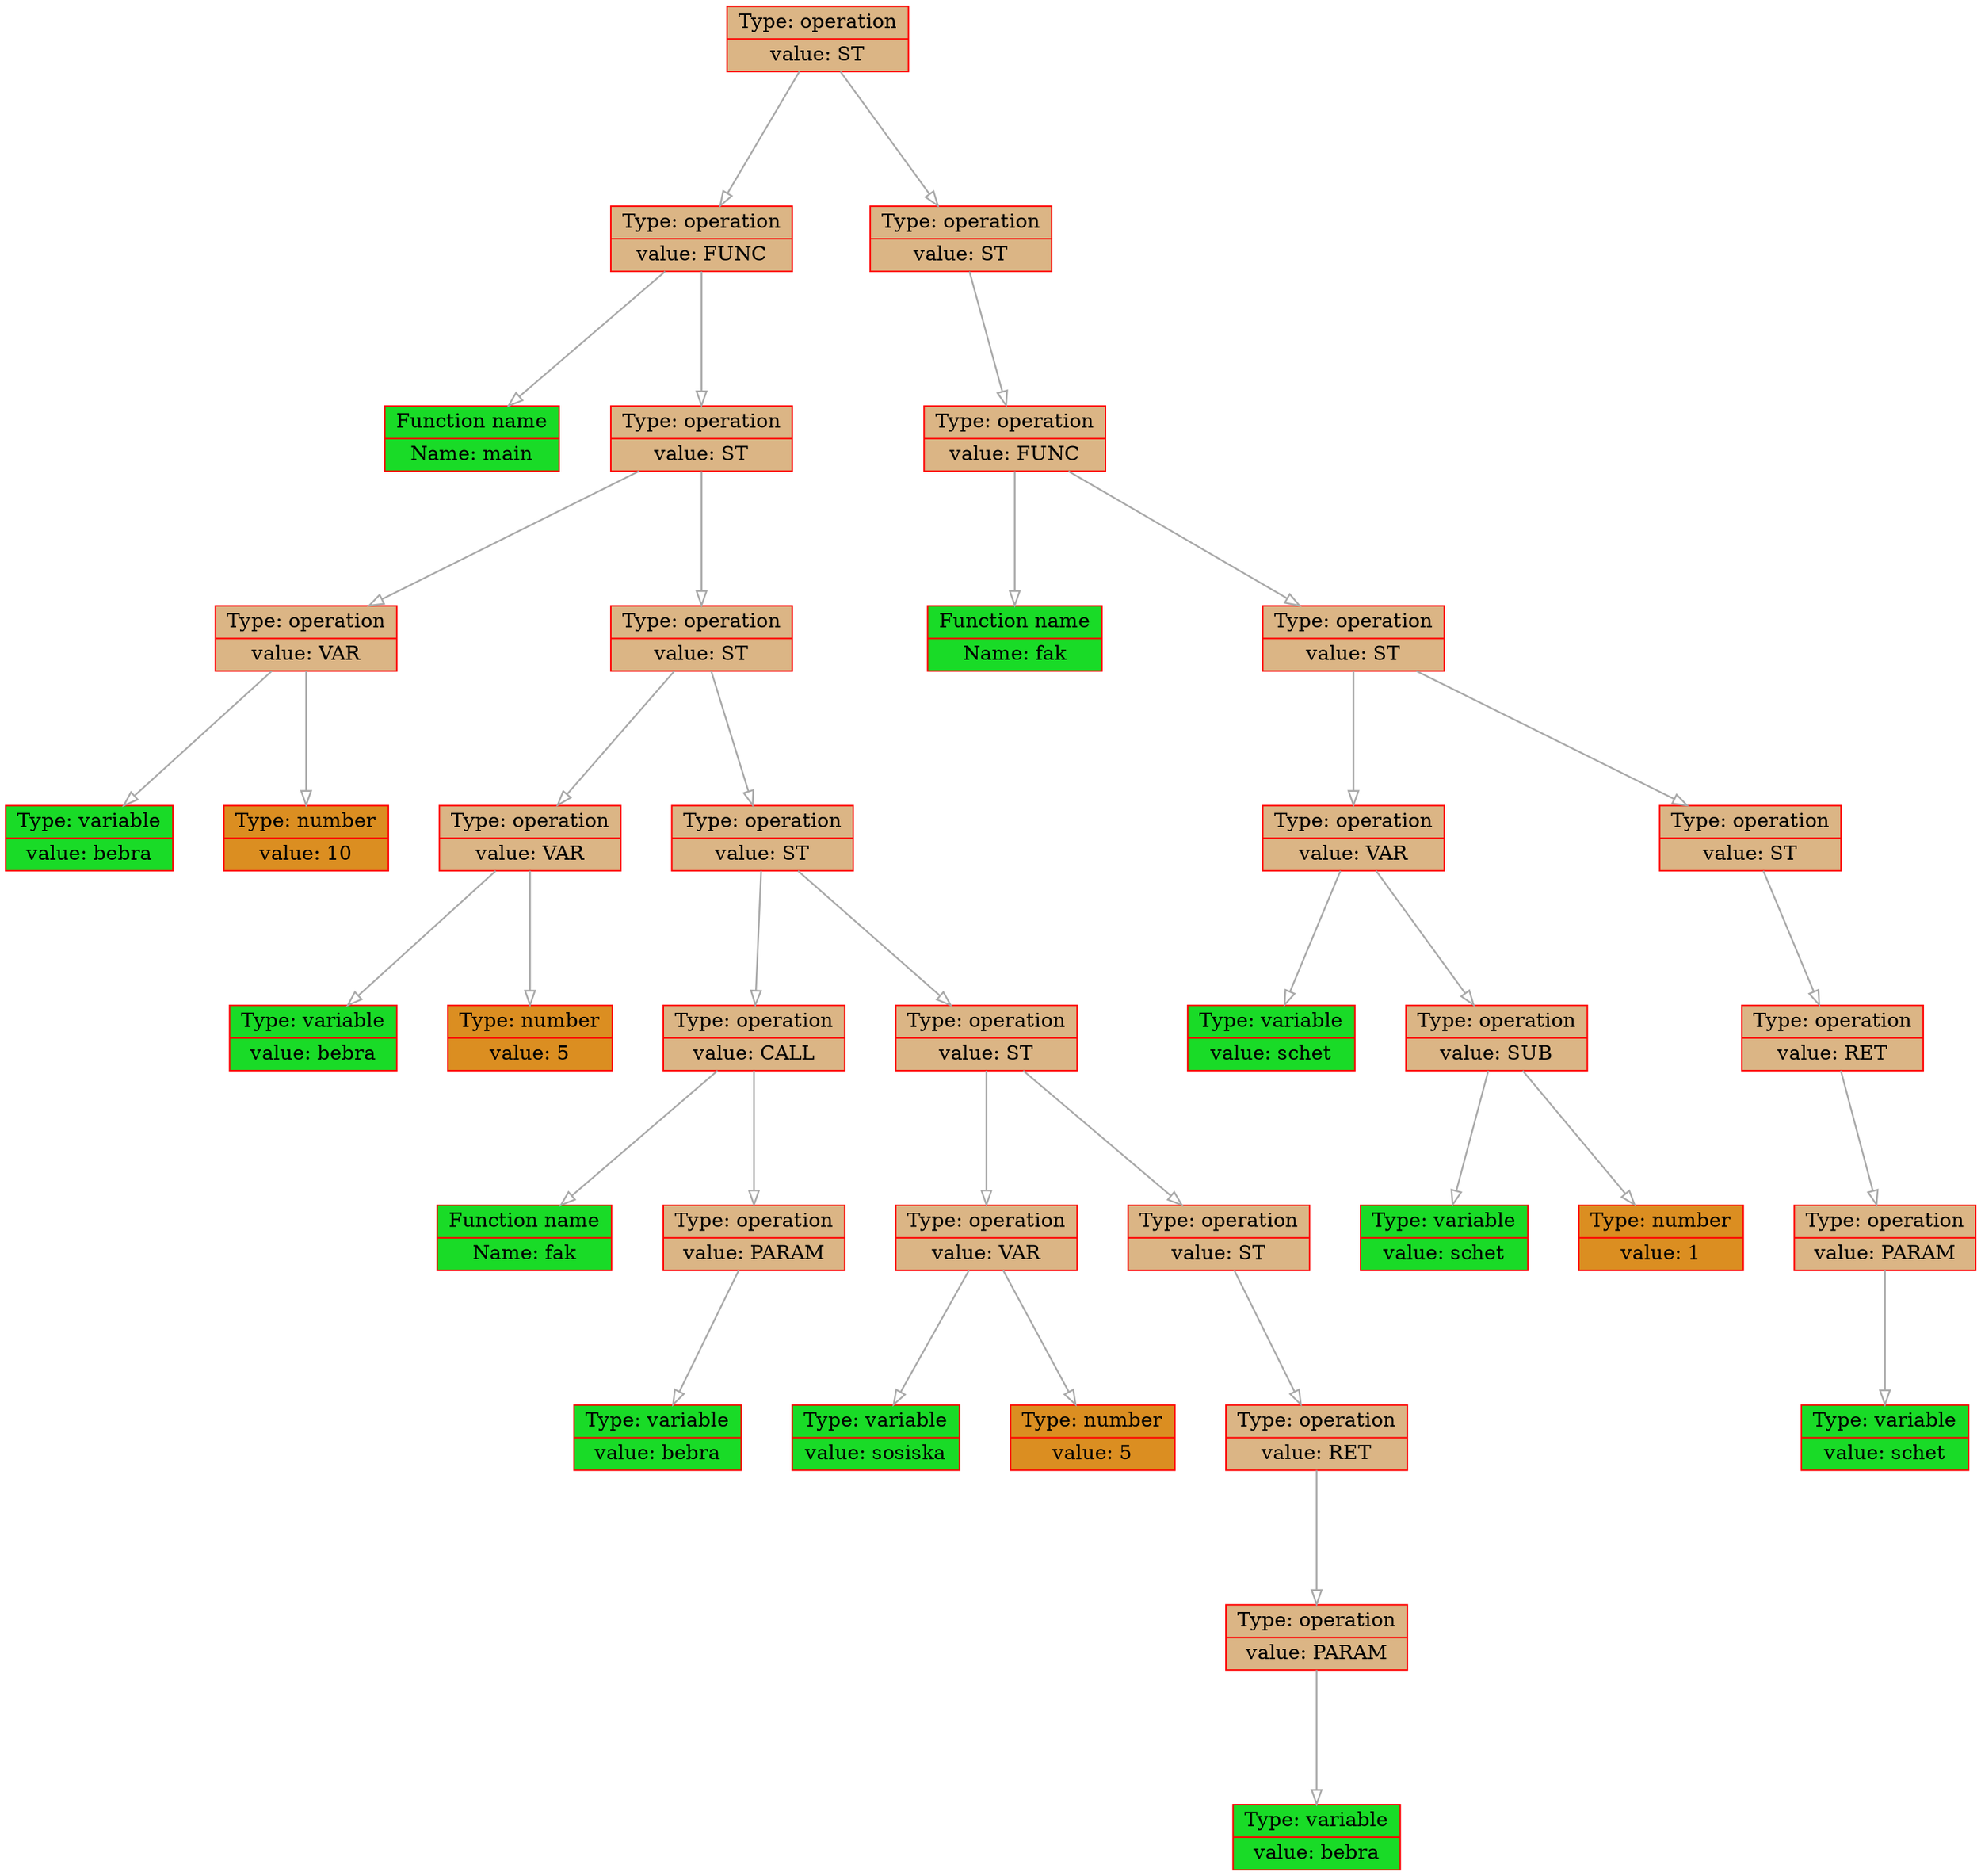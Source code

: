 
    digraph g {
        dpi      = 200;
        fontname = "Comic Sans MS";
        fontsize = 20;
        rankdir   =  TB;
        edge [color = darkgrey, arrowhead = onormal, arrowsize = 1, penwidth = 1.2]
        graph[fillcolor = lightgreen, ranksep = 1.3, nodesep = 0.5,
        style = "rounded, filled",color = green, penwidth = 2]

    Node00000238f2e2b7c0[shape=record, width=0.2, style="filled", color="red", fillcolor="#DBB585",label=" {Type: operation | value: ST}"] 
 
Node00000238f2e2b5c0[shape=record, width=0.2, style="filled", color="red", fillcolor="#DBB585",label=" {Type: operation | value: FUNC}"] 
 
Node00000238f2e21cc0[shape=record, width=0.2, style="filled", color="red", fillcolor="#19DB27",label=" {Function name | Name: main}"] 
 
Node00000238f2e2b5f0[shape=record, width=0.2, style="filled", color="red", fillcolor="#DBB585",label=" {Type: operation | value: ST}"] 
 
Node00000238f2e21d50[shape=record, width=0.2, style="filled", color="red", fillcolor="#DBB585",label=" {Type: operation | value: VAR}"] 
 
Node00000238f2e21cf0[shape=record, width=0.2, style="filled", color="red", fillcolor="#19DB27",label=" {Type: variable | value: bebra}"] 
 
Node00000238f2e21d20[shape=record, width=0.2, style="filled", color="red", fillcolor="#DB8E21",label=" {Type: number | value: 10}"] 
 
Node00000238f2e2b350[shape=record, width=0.2, style="filled", color="red", fillcolor="#DBB585",label=" {Type: operation | value: ST}"] 
 
Node00000238f2d33e70[shape=record, width=0.2, style="filled", color="red", fillcolor="#DBB585",label=" {Type: operation | value: VAR}"] 
 
Node00000238f2e21d80[shape=record, width=0.2, style="filled", color="red", fillcolor="#19DB27",label=" {Type: variable | value: bebra}"] 
 
Node00000238f2e21db0[shape=record, width=0.2, style="filled", color="red", fillcolor="#DB8E21",label=" {Type: number | value: 5}"] 
 
Node00000238f2e2b440[shape=record, width=0.2, style="filled", color="red", fillcolor="#DBB585",label=" {Type: operation | value: ST}"] 
 
Node00000238f2d33f30[shape=record, width=0.2, style="filled", color="red", fillcolor="#DBB585",label=" {Type: operation | value: CALL}"] 
 
Node00000238f2d33ea0[shape=record, width=0.2, style="filled", color="red", fillcolor="#19DB27",label=" {Function name | Name: fak}"] 
 
Node00000238f2d33f00[shape=record, width=0.2, style="filled", color="red", fillcolor="#DBB585",label=" {Type: operation | value: PARAM}"] 
 
Node00000238f2d33ed0[shape=record, width=0.2, style="filled", color="red", fillcolor="#19DB27",label=" {Type: variable | value: bebra}"] 
 
Node00000238f2e2b320[shape=record, width=0.2, style="filled", color="red", fillcolor="#DBB585",label=" {Type: operation | value: ST}"] 
 
Node00000238f2e2b210[shape=record, width=0.2, style="filled", color="red", fillcolor="#DBB585",label=" {Type: operation | value: VAR}"] 
 
Node00000238f2d33f60[shape=record, width=0.2, style="filled", color="red", fillcolor="#19DB27",label=" {Type: variable | value: sosiska}"] 
 
Node00000238f2d33f90[shape=record, width=0.2, style="filled", color="red", fillcolor="#DB8E21",label=" {Type: number | value: 5}"] 
 
Node00000238f2e2b410[shape=record, width=0.2, style="filled", color="red", fillcolor="#DBB585",label=" {Type: operation | value: ST}"] 
 
Node00000238f2e2b4d0[shape=record, width=0.2, style="filled", color="red", fillcolor="#DBB585",label=" {Type: operation | value: RET}"] 
 
Node00000238f2e2b500[shape=record, width=0.2, style="filled", color="red", fillcolor="#DBB585",label=" {Type: operation | value: PARAM}"] 
 
Node00000238f2e2b290[shape=record, width=0.2, style="filled", color="red", fillcolor="#19DB27",label=" {Type: variable | value: bebra}"] 
 
Node00000238f2e2ba00[shape=record, width=0.2, style="filled", color="red", fillcolor="#DBB585",label=" {Type: operation | value: ST}"] 
 
Node00000238f2e2bbb0[shape=record, width=0.2, style="filled", color="red", fillcolor="#DBB585",label=" {Type: operation | value: FUNC}"] 
 
Node00000238f2e2b3b0[shape=record, width=0.2, style="filled", color="red", fillcolor="#19DB27",label=" {Function name | Name: fak}"] 
 
Node00000238f2e2bc40[shape=record, width=0.2, style="filled", color="red", fillcolor="#DBB585",label=" {Type: operation | value: ST}"] 
 
Node00000238f2e2b2c0[shape=record, width=0.2, style="filled", color="red", fillcolor="#DBB585",label=" {Type: operation | value: VAR}"] 
 
Node00000238f2e2b3e0[shape=record, width=0.2, style="filled", color="red", fillcolor="#19DB27",label=" {Type: variable | value: schet}"] 
 
Node00000238f2e2b530[shape=record, width=0.2, style="filled", color="red", fillcolor="#DBB585",label=" {Type: operation | value: SUB}"] 
 
Node00000238f2e2b4a0[shape=record, width=0.2, style="filled", color="red", fillcolor="#19DB27",label=" {Type: variable | value: schet}"] 
 
Node00000238f2e2b2f0[shape=record, width=0.2, style="filled", color="red", fillcolor="#DB8E21",label=" {Type: number | value: 1}"] 
 
Node00000238f2e2b590[shape=record, width=0.2, style="filled", color="red", fillcolor="#DBB585",label=" {Type: operation | value: ST}"] 
 
Node00000238f2e2b560[shape=record, width=0.2, style="filled", color="red", fillcolor="#DBB585",label=" {Type: operation | value: RET}"] 
 
Node00000238f2e2b470[shape=record, width=0.2, style="filled", color="red", fillcolor="#DBB585",label=" {Type: operation | value: PARAM}"] 
 
Node00000238f2e2b380[shape=record, width=0.2, style="filled", color="red", fillcolor="#19DB27",label=" {Type: variable | value: schet}"] 
 
Node00000238f2e2b7c0->Node00000238f2e2b5c0
Node00000238f2e2b5c0->Node00000238f2e21cc0
Node00000238f2e2b5c0->Node00000238f2e2b5f0
Node00000238f2e2b5f0->Node00000238f2e21d50
Node00000238f2e21d50->Node00000238f2e21cf0
Node00000238f2e21d50->Node00000238f2e21d20
Node00000238f2e2b5f0->Node00000238f2e2b350
Node00000238f2e2b350->Node00000238f2d33e70
Node00000238f2d33e70->Node00000238f2e21d80
Node00000238f2d33e70->Node00000238f2e21db0
Node00000238f2e2b350->Node00000238f2e2b440
Node00000238f2e2b440->Node00000238f2d33f30
Node00000238f2d33f30->Node00000238f2d33ea0
Node00000238f2d33f30->Node00000238f2d33f00
Node00000238f2d33f00->Node00000238f2d33ed0
Node00000238f2e2b440->Node00000238f2e2b320
Node00000238f2e2b320->Node00000238f2e2b210
Node00000238f2e2b210->Node00000238f2d33f60
Node00000238f2e2b210->Node00000238f2d33f90
Node00000238f2e2b320->Node00000238f2e2b410
Node00000238f2e2b410->Node00000238f2e2b4d0
Node00000238f2e2b4d0->Node00000238f2e2b500
Node00000238f2e2b500->Node00000238f2e2b290
Node00000238f2e2b7c0->Node00000238f2e2ba00
Node00000238f2e2ba00->Node00000238f2e2bbb0
Node00000238f2e2bbb0->Node00000238f2e2b3b0
Node00000238f2e2bbb0->Node00000238f2e2bc40
Node00000238f2e2bc40->Node00000238f2e2b2c0
Node00000238f2e2b2c0->Node00000238f2e2b3e0
Node00000238f2e2b2c0->Node00000238f2e2b530
Node00000238f2e2b530->Node00000238f2e2b4a0
Node00000238f2e2b530->Node00000238f2e2b2f0
Node00000238f2e2bc40->Node00000238f2e2b590
Node00000238f2e2b590->Node00000238f2e2b560
Node00000238f2e2b560->Node00000238f2e2b470
Node00000238f2e2b470->Node00000238f2e2b380
}
